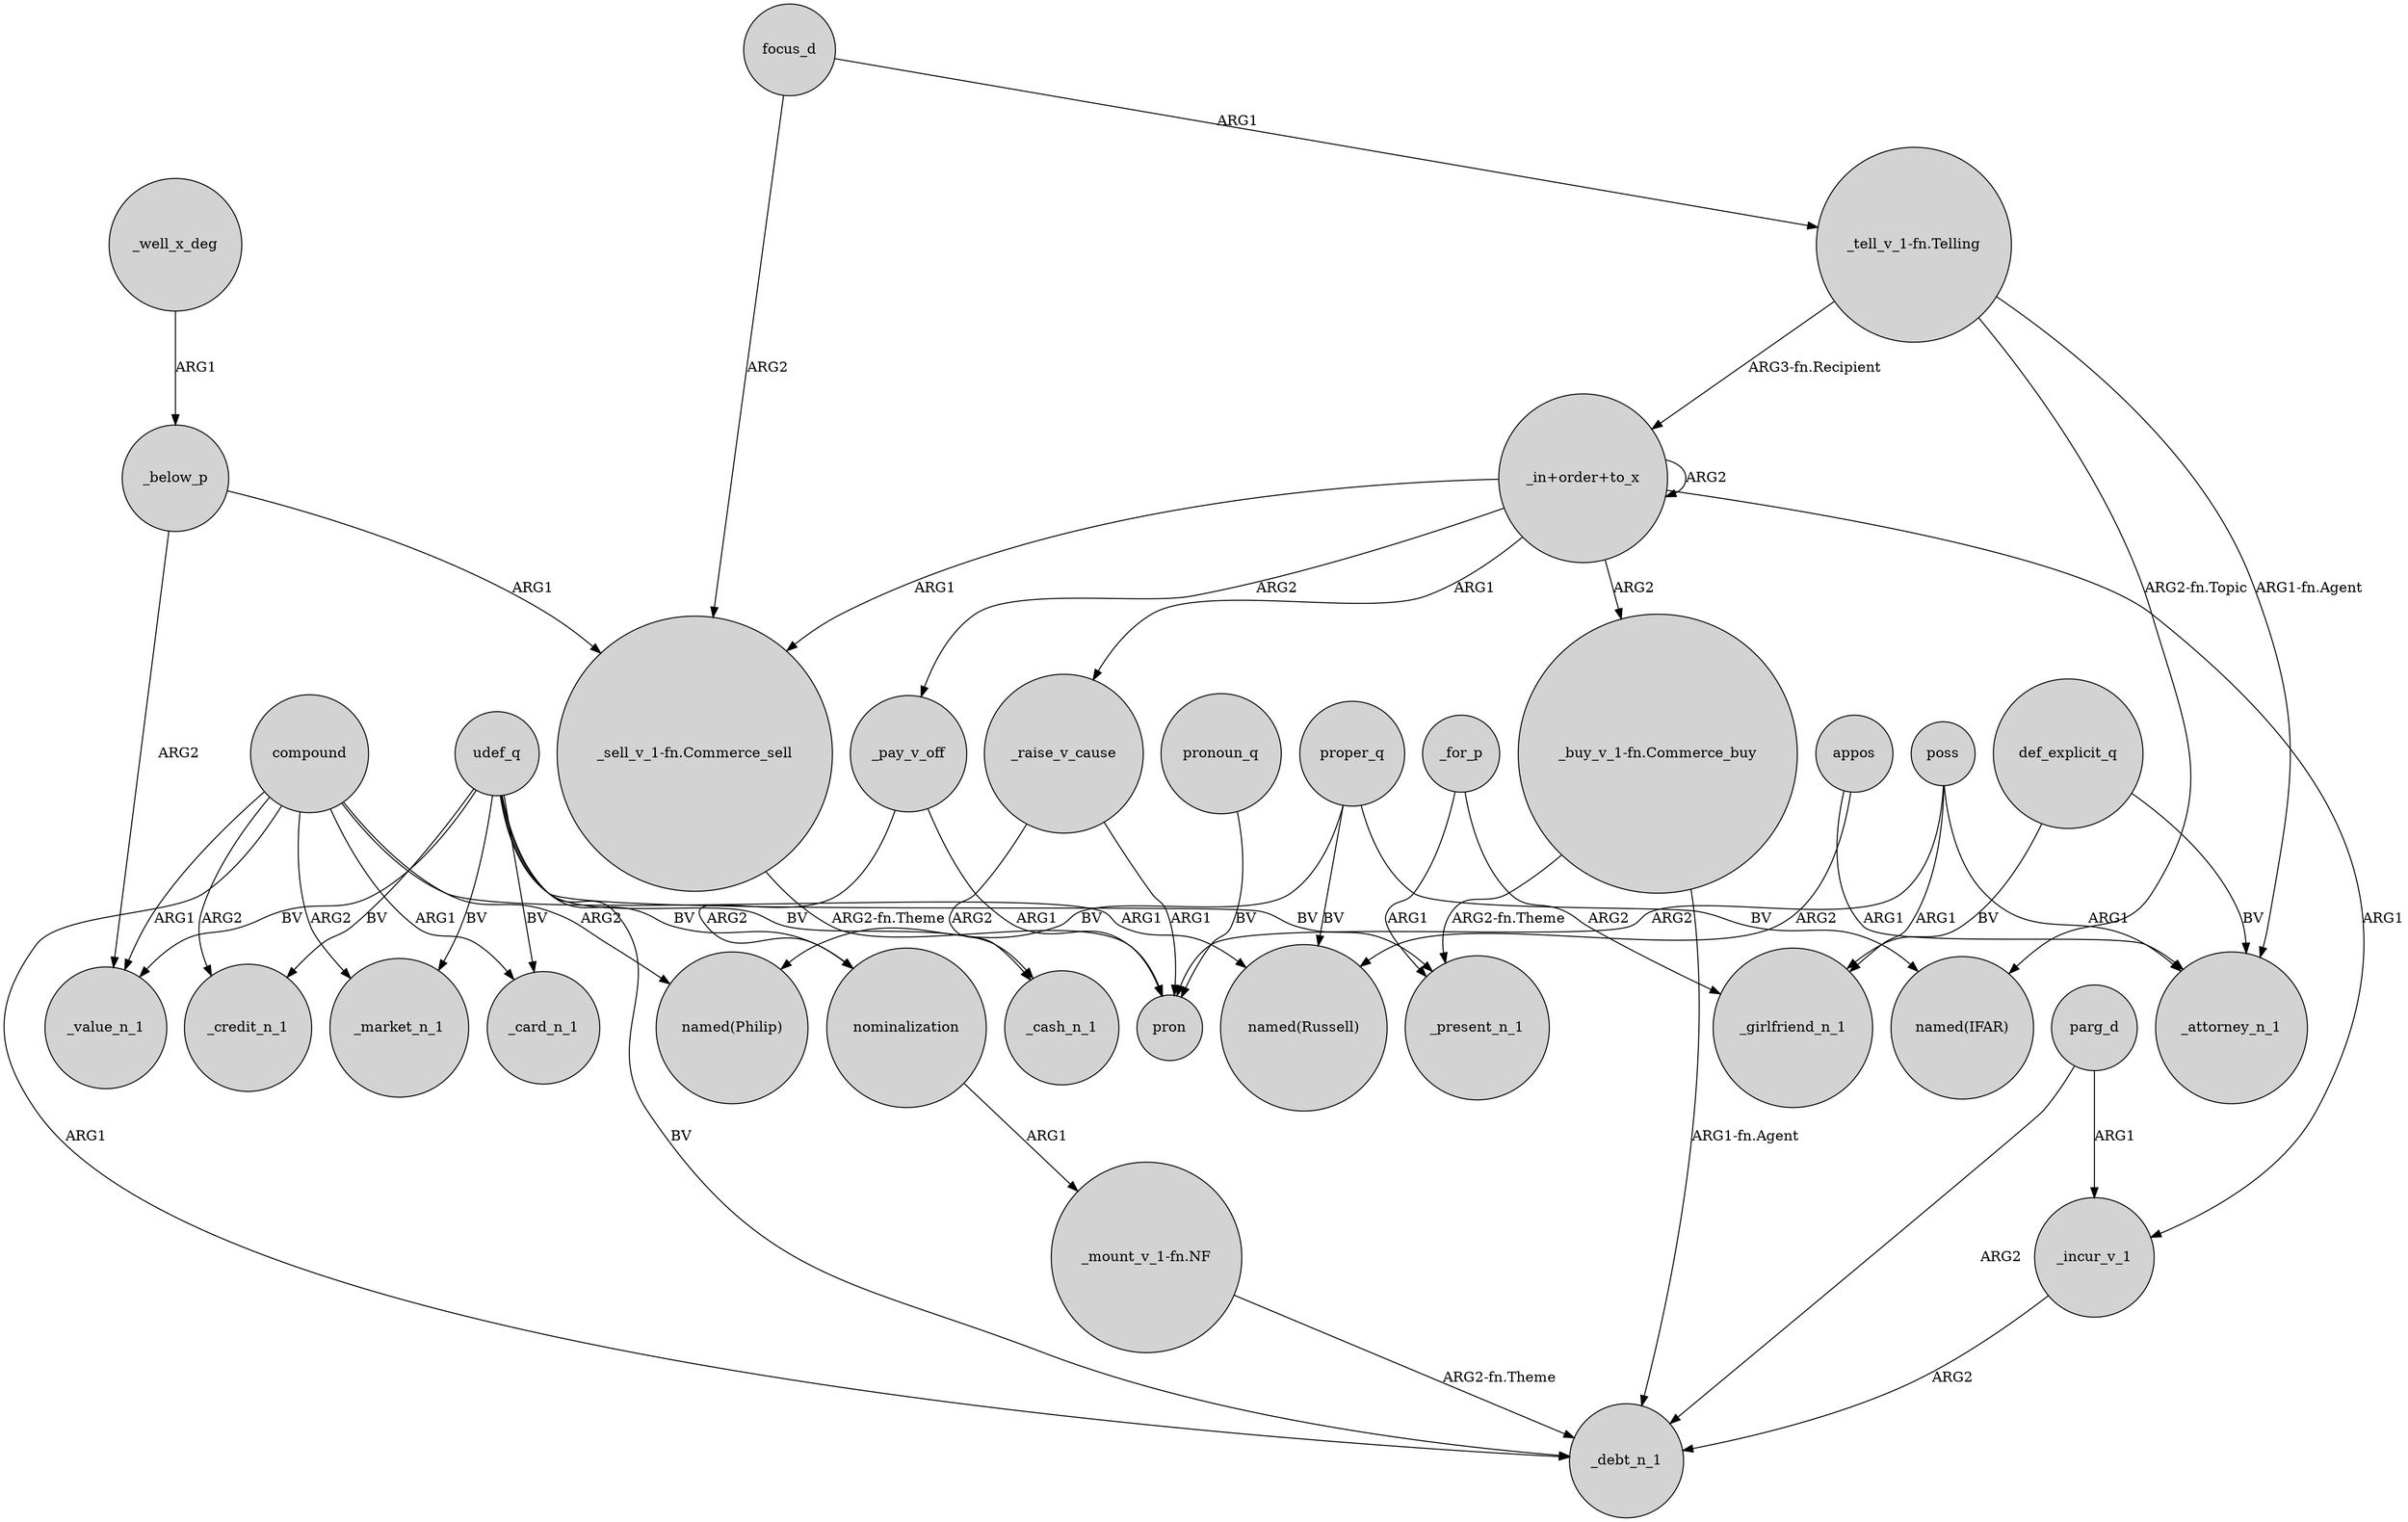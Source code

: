 digraph {
	node [shape=circle style=filled]
	compound -> _market_n_1 [label=ARG2]
	_pay_v_off -> pron [label=ARG1]
	nominalization -> "_mount_v_1-fn.NF" [label=ARG1]
	poss -> _attorney_n_1 [label=ARG1]
	"_in+order+to_x" -> _raise_v_cause [label=ARG1]
	compound -> _debt_n_1 [label=ARG1]
	def_explicit_q -> _attorney_n_1 [label=BV]
	"_in+order+to_x" -> "_in+order+to_x" [label=ARG2]
	poss -> pron [label=ARG2]
	udef_q -> _credit_n_1 [label=BV]
	udef_q -> _debt_n_1 [label=BV]
	"_in+order+to_x" -> "_buy_v_1-fn.Commerce_buy" [label=ARG2]
	parg_d -> _incur_v_1 [label=ARG1]
	udef_q -> _cash_n_1 [label=BV]
	_for_p -> _present_n_1 [label=ARG1]
	compound -> _credit_n_1 [label=ARG2]
	focus_d -> "_sell_v_1-fn.Commerce_sell" [label=ARG2]
	_incur_v_1 -> _debt_n_1 [label=ARG2]
	def_explicit_q -> _girlfriend_n_1 [label=BV]
	"_buy_v_1-fn.Commerce_buy" -> _present_n_1 [label="ARG2-fn.Theme"]
	compound -> "named(Philip)" [label=ARG2]
	udef_q -> _market_n_1 [label=BV]
	proper_q -> "named(Philip)" [label=BV]
	_below_p -> _value_n_1 [label=ARG2]
	poss -> _girlfriend_n_1 [label=ARG1]
	udef_q -> _card_n_1 [label=BV]
	_below_p -> "_sell_v_1-fn.Commerce_sell" [label=ARG1]
	compound -> "named(Russell)" [label=ARG1]
	appos -> "named(Russell)" [label=ARG2]
	_for_p -> _girlfriend_n_1 [label=ARG2]
	focus_d -> "_tell_v_1-fn.Telling" [label=ARG1]
	pronoun_q -> pron [label=BV]
	compound -> _card_n_1 [label=ARG1]
	"_in+order+to_x" -> _pay_v_off [label=ARG2]
	parg_d -> _debt_n_1 [label=ARG2]
	"_sell_v_1-fn.Commerce_sell" -> pron [label="ARG2-fn.Theme"]
	"_tell_v_1-fn.Telling" -> _attorney_n_1 [label="ARG1-fn.Agent"]
	"_in+order+to_x" -> _incur_v_1 [label=ARG1]
	udef_q -> _present_n_1 [label=BV]
	_well_x_deg -> _below_p [label=ARG1]
	udef_q -> nominalization [label=BV]
	"_tell_v_1-fn.Telling" -> "named(IFAR)" [label="ARG2-fn.Topic"]
	proper_q -> "named(IFAR)" [label=BV]
	_raise_v_cause -> _cash_n_1 [label=ARG2]
	_pay_v_off -> nominalization [label=ARG2]
	udef_q -> _value_n_1 [label=BV]
	"_in+order+to_x" -> "_sell_v_1-fn.Commerce_sell" [label=ARG1]
	"_buy_v_1-fn.Commerce_buy" -> _debt_n_1 [label="ARG1-fn.Agent"]
	proper_q -> "named(Russell)" [label=BV]
	_raise_v_cause -> pron [label=ARG1]
	"_mount_v_1-fn.NF" -> _debt_n_1 [label="ARG2-fn.Theme"]
	compound -> _value_n_1 [label=ARG1]
	"_tell_v_1-fn.Telling" -> "_in+order+to_x" [label="ARG3-fn.Recipient"]
	appos -> _attorney_n_1 [label=ARG1]
}
